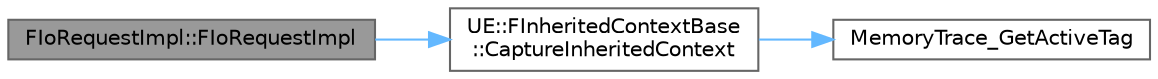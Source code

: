 digraph "FIoRequestImpl::FIoRequestImpl"
{
 // INTERACTIVE_SVG=YES
 // LATEX_PDF_SIZE
  bgcolor="transparent";
  edge [fontname=Helvetica,fontsize=10,labelfontname=Helvetica,labelfontsize=10];
  node [fontname=Helvetica,fontsize=10,shape=box,height=0.2,width=0.4];
  rankdir="LR";
  Node1 [id="Node000001",label="FIoRequestImpl::FIoRequestImpl",height=0.2,width=0.4,color="gray40", fillcolor="grey60", style="filled", fontcolor="black",tooltip=" "];
  Node1 -> Node2 [id="edge1_Node000001_Node000002",color="steelblue1",style="solid",tooltip=" "];
  Node2 [id="Node000002",label="UE::FInheritedContextBase\l::CaptureInheritedContext",height=0.2,width=0.4,color="grey40", fillcolor="white", style="filled",URL="$dc/d16/classUE_1_1FInheritedContextBase.html#a6098804b446b9aa6ba1093d69b90ff94",tooltip=" "];
  Node2 -> Node3 [id="edge2_Node000002_Node000003",color="steelblue1",style="solid",tooltip=" "];
  Node3 [id="Node000003",label="MemoryTrace_GetActiveTag",height=0.2,width=0.4,color="grey40", fillcolor="white", style="filled",URL="$de/d56/TagTrace_8h.html#a9c79ad2c1bed03e803909fd138efad8e",tooltip=" "];
}
